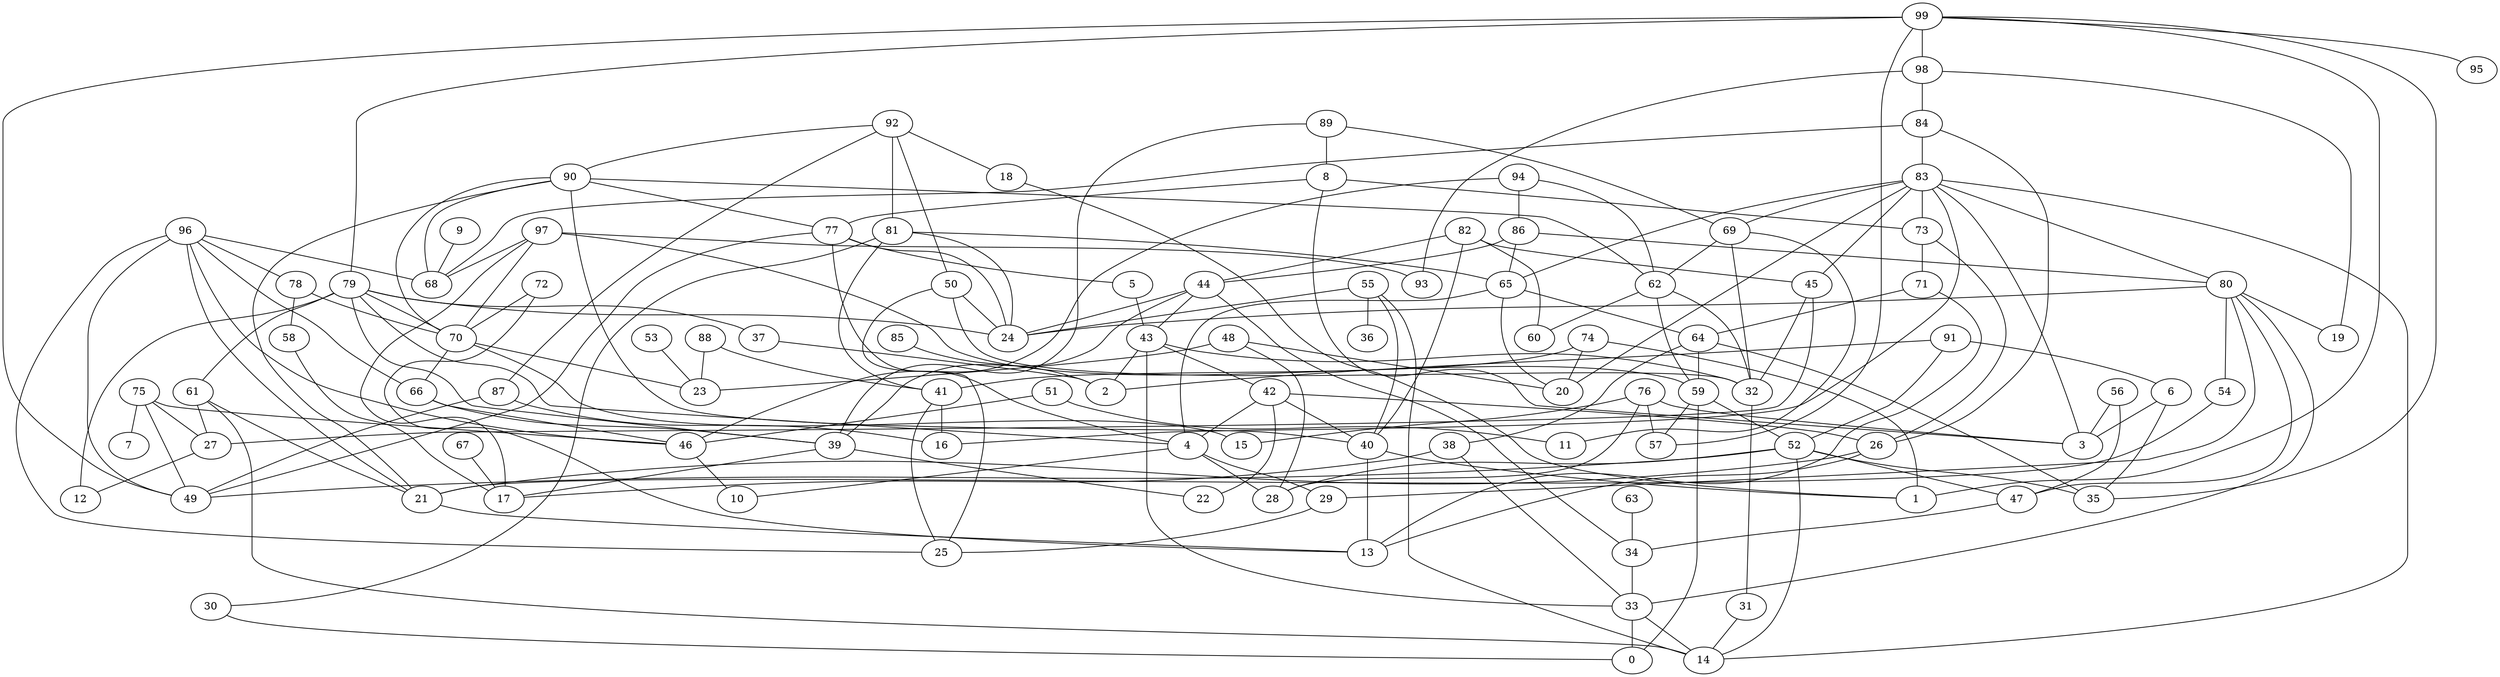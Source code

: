 digraph GG_graph {

subgraph G_graph {
edge [color = black]
"51" -> "46" [dir = none]
"54" -> "21" [dir = none]
"94" -> "46" [dir = none]
"73" -> "26" [dir = none]
"72" -> "13" [dir = none]
"71" -> "64" [dir = none]
"71" -> "13" [dir = none]
"48" -> "23" [dir = none]
"91" -> "2" [dir = none]
"91" -> "6" [dir = none]
"52" -> "35" [dir = none]
"21" -> "13" [dir = none]
"83" -> "45" [dir = none]
"83" -> "80" [dir = none]
"86" -> "44" [dir = none]
"32" -> "31" [dir = none]
"82" -> "40" [dir = none]
"89" -> "39" [dir = none]
"88" -> "23" [dir = none]
"97" -> "93" [dir = none]
"97" -> "59" [dir = none]
"97" -> "17" [dir = none]
"97" -> "70" [dir = none]
"42" -> "22" [dir = none]
"42" -> "4" [dir = none]
"80" -> "19" [dir = none]
"80" -> "24" [dir = none]
"87" -> "49" [dir = none]
"55" -> "36" [dir = none]
"55" -> "24" [dir = none]
"62" -> "60" [dir = none]
"92" -> "50" [dir = none]
"92" -> "18" [dir = none]
"92" -> "81" [dir = none]
"67" -> "17" [dir = none]
"59" -> "57" [dir = none]
"59" -> "0" [dir = none]
"84" -> "26" [dir = none]
"84" -> "83" [dir = none]
"58" -> "17" [dir = none]
"4" -> "28" [dir = none]
"4" -> "10" [dir = none]
"4" -> "29" [dir = none]
"74" -> "1" [dir = none]
"53" -> "23" [dir = none]
"90" -> "21" [dir = none]
"90" -> "62" [dir = none]
"90" -> "70" [dir = none]
"90" -> "77" [dir = none]
"90" -> "68" [dir = none]
"77" -> "5" [dir = none]
"77" -> "4" [dir = none]
"77" -> "49" [dir = none]
"38" -> "33" [dir = none]
"61" -> "27" [dir = none]
"61" -> "14" [dir = none]
"37" -> "2" [dir = none]
"78" -> "70" [dir = none]
"76" -> "3" [dir = none]
"76" -> "15" [dir = none]
"75" -> "7" [dir = none]
"75" -> "46" [dir = none]
"75" -> "49" [dir = none]
"9" -> "68" [dir = none]
"56" -> "47" [dir = none]
"79" -> "12" [dir = none]
"79" -> "61" [dir = none]
"79" -> "24" [dir = none]
"79" -> "70" [dir = none]
"81" -> "41" [dir = none]
"81" -> "30" [dir = none]
"81" -> "24" [dir = none]
"69" -> "11" [dir = none]
"69" -> "62" [dir = none]
"40" -> "1" [dir = none]
"63" -> "34" [dir = none]
"47" -> "34" [dir = none]
"96" -> "66" [dir = none]
"96" -> "78" [dir = none]
"43" -> "32" [dir = none]
"43" -> "33" [dir = none]
"41" -> "16" [dir = none]
"99" -> "35" [dir = none]
"99" -> "95" [dir = none]
"99" -> "1" [dir = none]
"99" -> "98" [dir = none]
"99" -> "49" [dir = none]
"29" -> "25" [dir = none]
"85" -> "2" [dir = none]
"70" -> "15" [dir = none]
"70" -> "23" [dir = none]
"6" -> "35" [dir = none]
"33" -> "14" [dir = none]
"8" -> "77" [dir = none]
"44" -> "39" [dir = none]
"44" -> "34" [dir = none]
"44" -> "24" [dir = none]
"65" -> "20" [dir = none]
"65" -> "4" [dir = none]
"99" -> "79" [dir = none]
"83" -> "69" [dir = none]
"72" -> "70" [dir = none]
"99" -> "57" [dir = none]
"34" -> "33" [dir = none]
"92" -> "90" [dir = none]
"96" -> "46" [dir = none]
"96" -> "21" [dir = none]
"48" -> "20" [dir = none]
"45" -> "27" [dir = none]
"98" -> "93" [dir = none]
"96" -> "68" [dir = none]
"79" -> "4" [dir = none]
"56" -> "3" [dir = none]
"42" -> "26" [dir = none]
"80" -> "54" [dir = none]
"6" -> "3" [dir = none]
"31" -> "14" [dir = none]
"59" -> "52" [dir = none]
"82" -> "60" [dir = none]
"92" -> "87" [dir = none]
"80" -> "47" [dir = none]
"89" -> "8" [dir = none]
"81" -> "65" [dir = none]
"84" -> "68" [dir = none]
"27" -> "12" [dir = none]
"80" -> "29" [dir = none]
"69" -> "32" [dir = none]
"26" -> "21" [dir = none]
"52" -> "28" [dir = none]
"50" -> "32" [dir = none]
"75" -> "27" [dir = none]
"82" -> "45" [dir = none]
"90" -> "40" [dir = none]
"97" -> "68" [dir = none]
"8" -> "73" [dir = none]
"52" -> "47" [dir = none]
"83" -> "14" [dir = none]
"98" -> "84" [dir = none]
"86" -> "65" [dir = none]
"76" -> "57" [dir = none]
"94" -> "86" [dir = none]
"55" -> "40" [dir = none]
"51" -> "11" [dir = none]
"94" -> "62" [dir = none]
"83" -> "20" [dir = none]
"83" -> "65" [dir = none]
"30" -> "0" [dir = none]
"41" -> "25" [dir = none]
"64" -> "35" [dir = none]
"64" -> "59" [dir = none]
"39" -> "22" [dir = none]
"79" -> "39" [dir = none]
"8" -> "3" [dir = none]
"79" -> "37" [dir = none]
"96" -> "25" [dir = none]
"62" -> "59" [dir = none]
"66" -> "39" [dir = none]
"74" -> "20" [dir = none]
"40" -> "13" [dir = none]
"64" -> "38" [dir = none]
"77" -> "24" [dir = none]
"46" -> "10" [dir = none]
"43" -> "2" [dir = none]
"62" -> "32" [dir = none]
"83" -> "3" [dir = none]
"52" -> "49" [dir = none]
"80" -> "33" [dir = none]
"39" -> "17" [dir = none]
"52" -> "14" [dir = none]
"43" -> "42" [dir = none]
"91" -> "52" [dir = none]
"65" -> "64" [dir = none]
"83" -> "16" [dir = none]
"83" -> "73" [dir = none]
"98" -> "19" [dir = none]
"61" -> "21" [dir = none]
"45" -> "32" [dir = none]
"44" -> "43" [dir = none]
"33" -> "0" [dir = none]
"50" -> "24" [dir = none]
"38" -> "17" [dir = none]
"48" -> "28" [dir = none]
"73" -> "71" [dir = none]
"5" -> "43" [dir = none]
"42" -> "40" [dir = none]
"86" -> "80" [dir = none]
"88" -> "41" [dir = none]
"55" -> "14" [dir = none]
"78" -> "58" [dir = none]
"76" -> "28" [dir = none]
"26" -> "13" [dir = none]
"66" -> "46" [dir = none]
"89" -> "69" [dir = none]
"18" -> "1" [dir = none]
"87" -> "16" [dir = none]
"96" -> "49" [dir = none]
"82" -> "44" [dir = none]
"50" -> "25" [dir = none]
"70" -> "66" [dir = none]
"74" -> "41" [dir = none]
}

}

